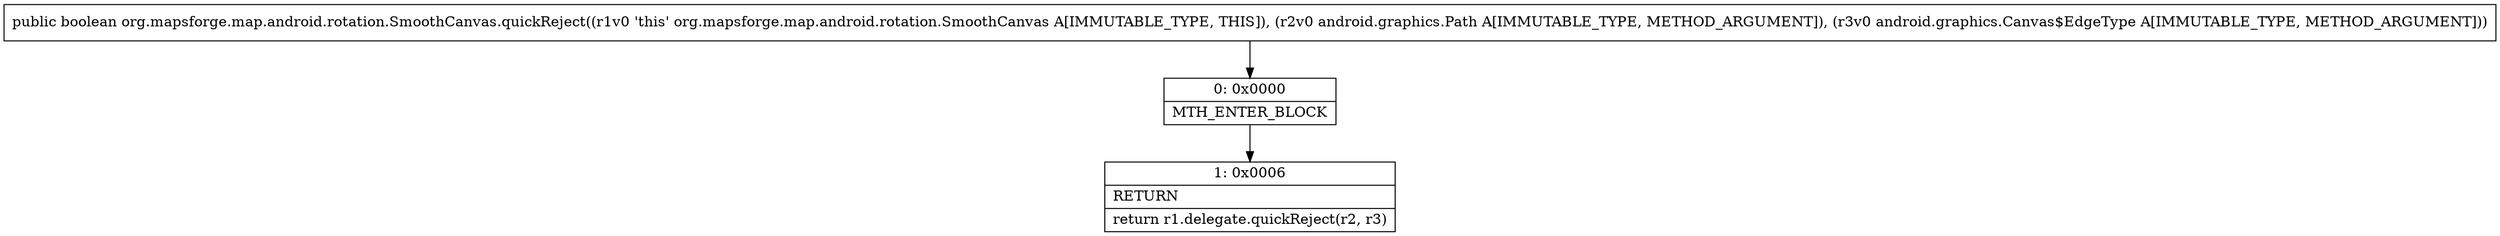 digraph "CFG fororg.mapsforge.map.android.rotation.SmoothCanvas.quickReject(Landroid\/graphics\/Path;Landroid\/graphics\/Canvas$EdgeType;)Z" {
Node_0 [shape=record,label="{0\:\ 0x0000|MTH_ENTER_BLOCK\l}"];
Node_1 [shape=record,label="{1\:\ 0x0006|RETURN\l|return r1.delegate.quickReject(r2, r3)\l}"];
MethodNode[shape=record,label="{public boolean org.mapsforge.map.android.rotation.SmoothCanvas.quickReject((r1v0 'this' org.mapsforge.map.android.rotation.SmoothCanvas A[IMMUTABLE_TYPE, THIS]), (r2v0 android.graphics.Path A[IMMUTABLE_TYPE, METHOD_ARGUMENT]), (r3v0 android.graphics.Canvas$EdgeType A[IMMUTABLE_TYPE, METHOD_ARGUMENT])) }"];
MethodNode -> Node_0;
Node_0 -> Node_1;
}

